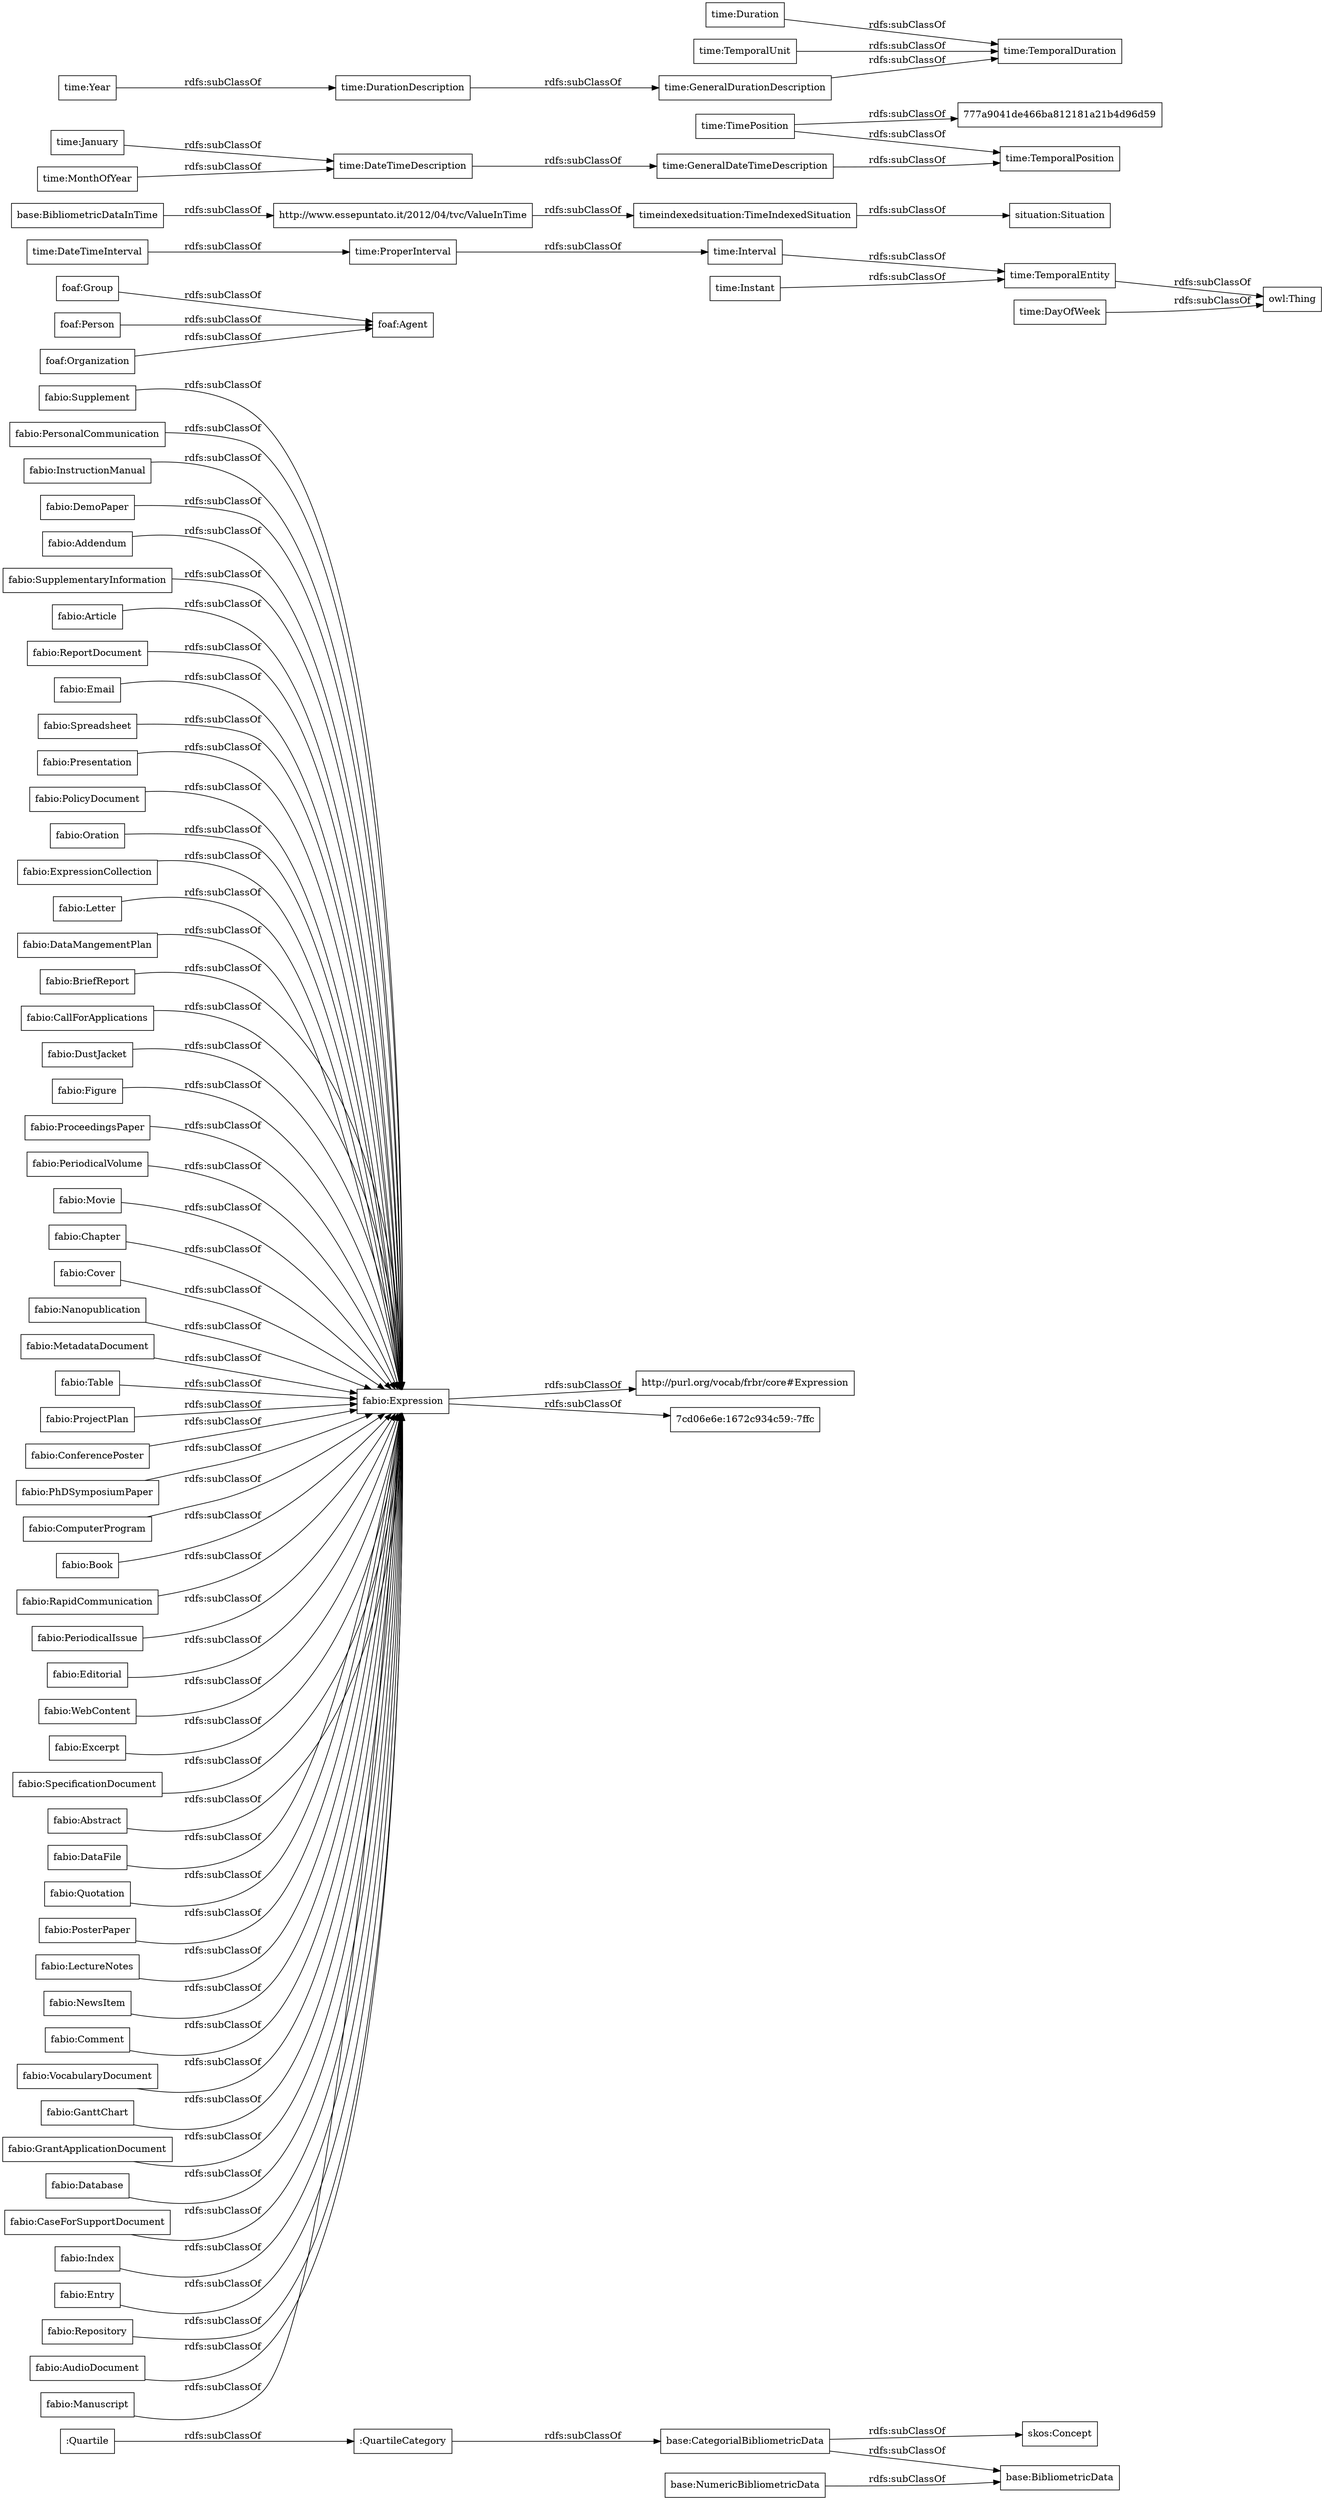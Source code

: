 digraph ar2dtool_diagram { 
rankdir=LR;
size="1000"
node [shape = rectangle, color="black"]; ":Quartile" "fabio:Supplement" "fabio:PersonalCommunication" "fabio:InstructionManual" "fabio:DemoPaper" "fabio:Addendum" "fabio:SupplementaryInformation" "fabio:Article" "fabio:ReportDocument" "http://purl.org/vocab/frbr/core#Expression" "fabio:Email" "fabio:Spreadsheet" "fabio:Presentation" "fabio:PolicyDocument" "fabio:Oration" "foaf:Group" "fabio:ExpressionCollection" "fabio:Letter" "fabio:DataMangementPlan" "fabio:BriefReport" "fabio:CallForApplications" "fabio:DustJacket" "foaf:Person" "fabio:Figure" "fabio:ProceedingsPaper" "fabio:PeriodicalVolume" "fabio:Movie" "fabio:Chapter" "fabio:Cover" "fabio:Nanopublication" "fabio:MetadataDocument" "fabio:Table" "fabio:ProjectPlan" "fabio:ConferencePoster" "fabio:PhDSymposiumPaper" ":QuartileCategory" "fabio:ComputerProgram" "foaf:Organization" "fabio:Book" "fabio:RapidCommunication" "fabio:PeriodicalIssue" "fabio:Editorial" "foaf:Agent" "fabio:WebContent" "fabio:Excerpt" "fabio:SpecificationDocument" "fabio:Abstract" "fabio:DataFile" "fabio:Quotation" "fabio:PosterPaper" "fabio:LectureNotes" "fabio:NewsItem" "fabio:Comment" "fabio:VocabularyDocument" "owl:Thing" "fabio:GanttChart" "fabio:GrantApplicationDocument" "fabio:Database" "7cd06e6e:1672c934c59:-7ffc" "fabio:Expression" "fabio:CaseForSupportDocument" "fabio:Index" "fabio:Entry" "fabio:Repository" "fabio:AudioDocument" "fabio:Manuscript" "base:NumericBibliometricData" "base:CategorialBibliometricData" "time:Interval" "skos:Concept" "http://www.essepuntato.it/2012/04/tvc/ValueInTime" "base:BibliometricDataInTime" "base:BibliometricData" "time:GeneralDateTimeDescription" "time:DateTimeInterval" "time:DurationDescription" "time:TemporalDuration" "time:Duration" "time:GeneralDurationDescription" "time:January" "time:ProperInterval" "time:TimePosition" "time:TemporalPosition" "777a9041de466ba812181a21b4d96d59" "time:TemporalEntity" "time:Year" "time:MonthOfYear" "time:DateTimeDescription" "time:TemporalUnit" "time:Instant" "time:DayOfWeek" "timeindexedsituation:TimeIndexedSituation" "situation:Situation" ; /*classes style*/
	"time:DateTimeDescription" -> "time:GeneralDateTimeDescription" [ label = "rdfs:subClassOf" ];
	"fabio:Presentation" -> "fabio:Expression" [ label = "rdfs:subClassOf" ];
	"time:Instant" -> "time:TemporalEntity" [ label = "rdfs:subClassOf" ];
	":Quartile" -> ":QuartileCategory" [ label = "rdfs:subClassOf" ];
	"fabio:PhDSymposiumPaper" -> "fabio:Expression" [ label = "rdfs:subClassOf" ];
	"fabio:Book" -> "fabio:Expression" [ label = "rdfs:subClassOf" ];
	"fabio:Oration" -> "fabio:Expression" [ label = "rdfs:subClassOf" ];
	"fabio:Cover" -> "fabio:Expression" [ label = "rdfs:subClassOf" ];
	"base:BibliometricDataInTime" -> "http://www.essepuntato.it/2012/04/tvc/ValueInTime" [ label = "rdfs:subClassOf" ];
	"http://www.essepuntato.it/2012/04/tvc/ValueInTime" -> "timeindexedsituation:TimeIndexedSituation" [ label = "rdfs:subClassOf" ];
	"fabio:Article" -> "fabio:Expression" [ label = "rdfs:subClassOf" ];
	"time:ProperInterval" -> "time:Interval" [ label = "rdfs:subClassOf" ];
	"fabio:Supplement" -> "fabio:Expression" [ label = "rdfs:subClassOf" ];
	"fabio:BriefReport" -> "fabio:Expression" [ label = "rdfs:subClassOf" ];
	"fabio:ExpressionCollection" -> "fabio:Expression" [ label = "rdfs:subClassOf" ];
	"time:MonthOfYear" -> "time:DateTimeDescription" [ label = "rdfs:subClassOf" ];
	"fabio:MetadataDocument" -> "fabio:Expression" [ label = "rdfs:subClassOf" ];
	"fabio:SpecificationDocument" -> "fabio:Expression" [ label = "rdfs:subClassOf" ];
	"fabio:ProjectPlan" -> "fabio:Expression" [ label = "rdfs:subClassOf" ];
	"fabio:Table" -> "fabio:Expression" [ label = "rdfs:subClassOf" ];
	"fabio:Entry" -> "fabio:Expression" [ label = "rdfs:subClassOf" ];
	"fabio:Editorial" -> "fabio:Expression" [ label = "rdfs:subClassOf" ];
	"fabio:SupplementaryInformation" -> "fabio:Expression" [ label = "rdfs:subClassOf" ];
	"base:NumericBibliometricData" -> "base:BibliometricData" [ label = "rdfs:subClassOf" ];
	"fabio:Addendum" -> "fabio:Expression" [ label = "rdfs:subClassOf" ];
	"time:Duration" -> "time:TemporalDuration" [ label = "rdfs:subClassOf" ];
	"fabio:Letter" -> "fabio:Expression" [ label = "rdfs:subClassOf" ];
	"fabio:DataFile" -> "fabio:Expression" [ label = "rdfs:subClassOf" ];
	"fabio:GanttChart" -> "fabio:Expression" [ label = "rdfs:subClassOf" ];
	":QuartileCategory" -> "base:CategorialBibliometricData" [ label = "rdfs:subClassOf" ];
	"fabio:GrantApplicationDocument" -> "fabio:Expression" [ label = "rdfs:subClassOf" ];
	"fabio:DustJacket" -> "fabio:Expression" [ label = "rdfs:subClassOf" ];
	"fabio:WebContent" -> "fabio:Expression" [ label = "rdfs:subClassOf" ];
	"fabio:Email" -> "fabio:Expression" [ label = "rdfs:subClassOf" ];
	"foaf:Organization" -> "foaf:Agent" [ label = "rdfs:subClassOf" ];
	"fabio:Expression" -> "7cd06e6e:1672c934c59:-7ffc" [ label = "rdfs:subClassOf" ];
	"fabio:Expression" -> "http://purl.org/vocab/frbr/core#Expression" [ label = "rdfs:subClassOf" ];
	"fabio:LectureNotes" -> "fabio:Expression" [ label = "rdfs:subClassOf" ];
	"fabio:PolicyDocument" -> "fabio:Expression" [ label = "rdfs:subClassOf" ];
	"fabio:Figure" -> "fabio:Expression" [ label = "rdfs:subClassOf" ];
	"fabio:Abstract" -> "fabio:Expression" [ label = "rdfs:subClassOf" ];
	"time:TimePosition" -> "777a9041de466ba812181a21b4d96d59" [ label = "rdfs:subClassOf" ];
	"time:TimePosition" -> "time:TemporalPosition" [ label = "rdfs:subClassOf" ];
	"fabio:Spreadsheet" -> "fabio:Expression" [ label = "rdfs:subClassOf" ];
	"timeindexedsituation:TimeIndexedSituation" -> "situation:Situation" [ label = "rdfs:subClassOf" ];
	"time:TemporalEntity" -> "owl:Thing" [ label = "rdfs:subClassOf" ];
	"fabio:PeriodicalIssue" -> "fabio:Expression" [ label = "rdfs:subClassOf" ];
	"fabio:NewsItem" -> "fabio:Expression" [ label = "rdfs:subClassOf" ];
	"fabio:PeriodicalVolume" -> "fabio:Expression" [ label = "rdfs:subClassOf" ];
	"fabio:ComputerProgram" -> "fabio:Expression" [ label = "rdfs:subClassOf" ];
	"fabio:Comment" -> "fabio:Expression" [ label = "rdfs:subClassOf" ];
	"fabio:InstructionManual" -> "fabio:Expression" [ label = "rdfs:subClassOf" ];
	"fabio:Manuscript" -> "fabio:Expression" [ label = "rdfs:subClassOf" ];
	"fabio:Excerpt" -> "fabio:Expression" [ label = "rdfs:subClassOf" ];
	"fabio:ConferencePoster" -> "fabio:Expression" [ label = "rdfs:subClassOf" ];
	"fabio:Repository" -> "fabio:Expression" [ label = "rdfs:subClassOf" ];
	"fabio:Quotation" -> "fabio:Expression" [ label = "rdfs:subClassOf" ];
	"fabio:Movie" -> "fabio:Expression" [ label = "rdfs:subClassOf" ];
	"time:GeneralDurationDescription" -> "time:TemporalDuration" [ label = "rdfs:subClassOf" ];
	"fabio:Nanopublication" -> "fabio:Expression" [ label = "rdfs:subClassOf" ];
	"fabio:DataMangementPlan" -> "fabio:Expression" [ label = "rdfs:subClassOf" ];
	"fabio:CallForApplications" -> "fabio:Expression" [ label = "rdfs:subClassOf" ];
	"time:DateTimeInterval" -> "time:ProperInterval" [ label = "rdfs:subClassOf" ];
	"fabio:PersonalCommunication" -> "fabio:Expression" [ label = "rdfs:subClassOf" ];
	"fabio:DemoPaper" -> "fabio:Expression" [ label = "rdfs:subClassOf" ];
	"fabio:Database" -> "fabio:Expression" [ label = "rdfs:subClassOf" ];
	"fabio:ReportDocument" -> "fabio:Expression" [ label = "rdfs:subClassOf" ];
	"fabio:VocabularyDocument" -> "fabio:Expression" [ label = "rdfs:subClassOf" ];
	"time:Interval" -> "time:TemporalEntity" [ label = "rdfs:subClassOf" ];
	"time:GeneralDateTimeDescription" -> "time:TemporalPosition" [ label = "rdfs:subClassOf" ];
	"foaf:Person" -> "foaf:Agent" [ label = "rdfs:subClassOf" ];
	"time:January" -> "time:DateTimeDescription" [ label = "rdfs:subClassOf" ];
	"fabio:Chapter" -> "fabio:Expression" [ label = "rdfs:subClassOf" ];
	"fabio:Index" -> "fabio:Expression" [ label = "rdfs:subClassOf" ];
	"fabio:CaseForSupportDocument" -> "fabio:Expression" [ label = "rdfs:subClassOf" ];
	"time:DayOfWeek" -> "owl:Thing" [ label = "rdfs:subClassOf" ];
	"foaf:Group" -> "foaf:Agent" [ label = "rdfs:subClassOf" ];
	"time:Year" -> "time:DurationDescription" [ label = "rdfs:subClassOf" ];
	"fabio:PosterPaper" -> "fabio:Expression" [ label = "rdfs:subClassOf" ];
	"time:DurationDescription" -> "time:GeneralDurationDescription" [ label = "rdfs:subClassOf" ];
	"fabio:ProceedingsPaper" -> "fabio:Expression" [ label = "rdfs:subClassOf" ];
	"time:TemporalUnit" -> "time:TemporalDuration" [ label = "rdfs:subClassOf" ];
	"base:CategorialBibliometricData" -> "base:BibliometricData" [ label = "rdfs:subClassOf" ];
	"base:CategorialBibliometricData" -> "skos:Concept" [ label = "rdfs:subClassOf" ];
	"fabio:RapidCommunication" -> "fabio:Expression" [ label = "rdfs:subClassOf" ];
	"fabio:AudioDocument" -> "fabio:Expression" [ label = "rdfs:subClassOf" ];

}
